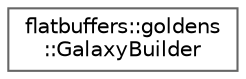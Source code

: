 digraph "Graphical Class Hierarchy"
{
 // LATEX_PDF_SIZE
  bgcolor="transparent";
  edge [fontname=Helvetica,fontsize=10,labelfontname=Helvetica,labelfontsize=10];
  node [fontname=Helvetica,fontsize=10,shape=box,height=0.2,width=0.4];
  rankdir="LR";
  Node0 [id="Node000000",label="flatbuffers::goldens\l::GalaxyBuilder",height=0.2,width=0.4,color="grey40", fillcolor="white", style="filled",URL="$structflatbuffers_1_1goldens_1_1GalaxyBuilder.html",tooltip=" "];
}
